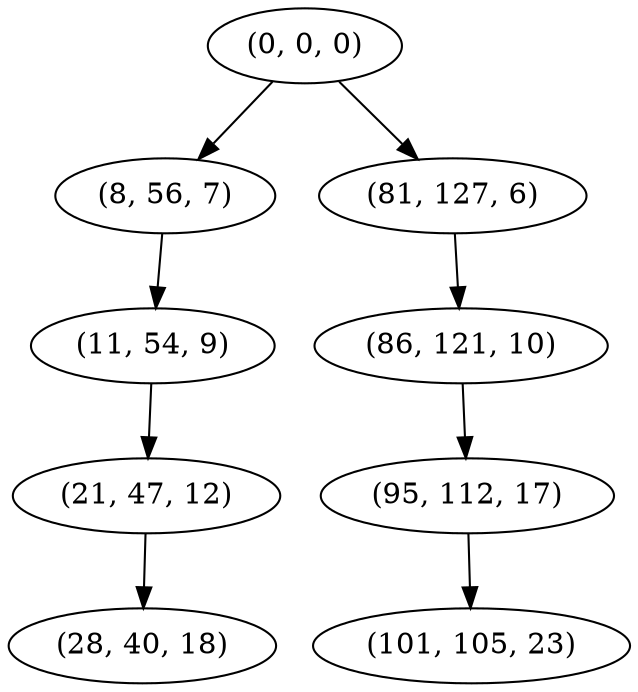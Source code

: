 digraph tree {
    "(0, 0, 0)";
    "(8, 56, 7)";
    "(11, 54, 9)";
    "(21, 47, 12)";
    "(28, 40, 18)";
    "(81, 127, 6)";
    "(86, 121, 10)";
    "(95, 112, 17)";
    "(101, 105, 23)";
    "(0, 0, 0)" -> "(8, 56, 7)";
    "(0, 0, 0)" -> "(81, 127, 6)";
    "(8, 56, 7)" -> "(11, 54, 9)";
    "(11, 54, 9)" -> "(21, 47, 12)";
    "(21, 47, 12)" -> "(28, 40, 18)";
    "(81, 127, 6)" -> "(86, 121, 10)";
    "(86, 121, 10)" -> "(95, 112, 17)";
    "(95, 112, 17)" -> "(101, 105, 23)";
}
